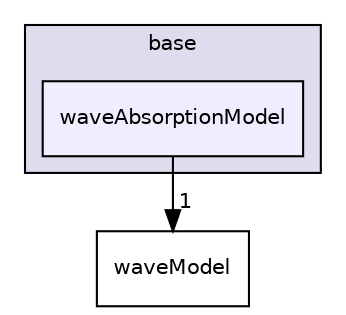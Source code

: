 digraph "src/waveModels/waveAbsorptionModels/base/waveAbsorptionModel" {
  bgcolor=transparent;
  compound=true
  node [ fontsize="10", fontname="Helvetica"];
  edge [ labelfontsize="10", labelfontname="Helvetica"];
  subgraph clusterdir_dc11627dd50b3e909aec9c48d931dd3e {
    graph [ bgcolor="#ddddee", pencolor="black", label="base" fontname="Helvetica", fontsize="10", URL="dir_dc11627dd50b3e909aec9c48d931dd3e.html"]
  dir_de2a6d6362caf065683deebdb9b9e992 [shape=box, label="waveAbsorptionModel", style="filled", fillcolor="#eeeeff", pencolor="black", URL="dir_de2a6d6362caf065683deebdb9b9e992.html"];
  }
  dir_cee882d11d98834f07952dd5b2a801bf [shape=box label="waveModel" URL="dir_cee882d11d98834f07952dd5b2a801bf.html"];
  dir_de2a6d6362caf065683deebdb9b9e992->dir_cee882d11d98834f07952dd5b2a801bf [headlabel="1", labeldistance=1.5 headhref="dir_004122_004141.html"];
}
